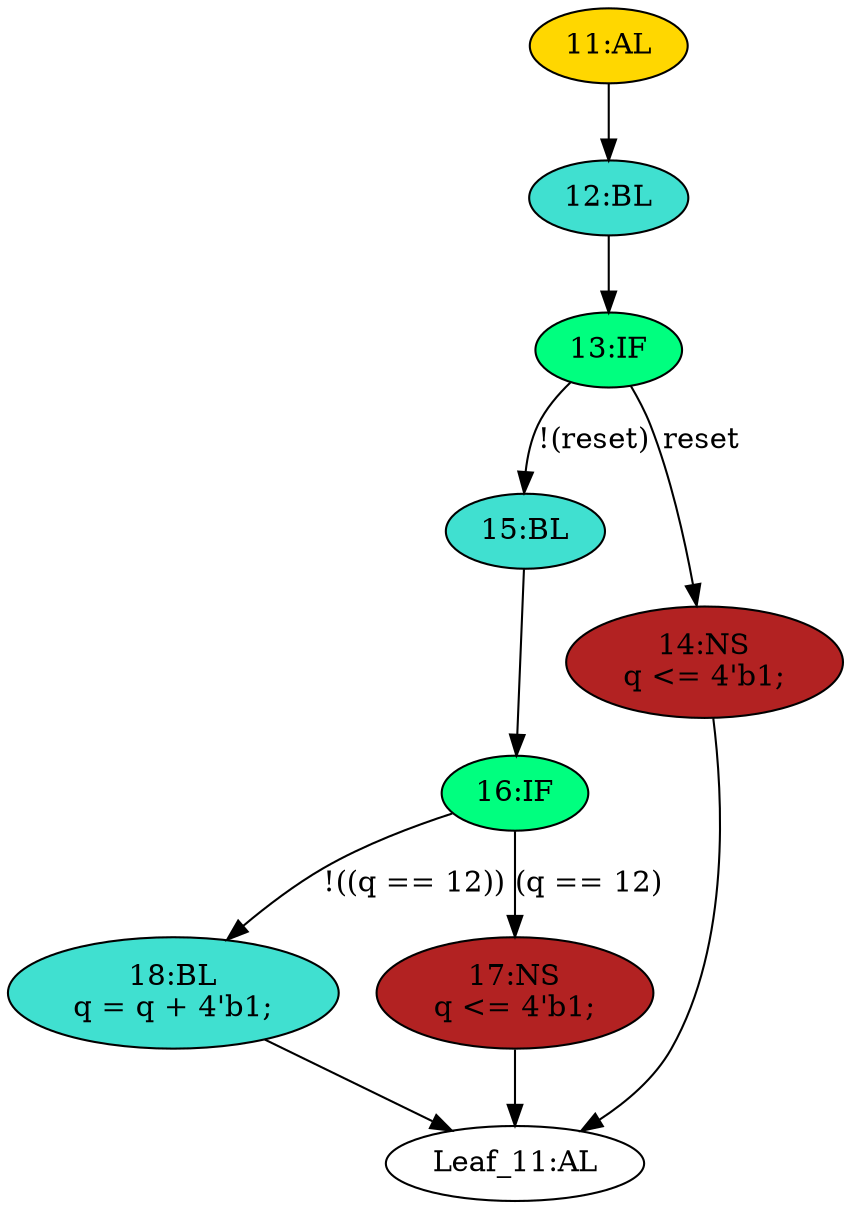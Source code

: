 strict digraph "" {
	node [label="\N"];
	"16:IF"	[ast="<pyverilog.vparser.ast.IfStatement object at 0x7fd0cb7f03d0>",
		fillcolor=springgreen,
		label="16:IF",
		statements="[]",
		style=filled,
		typ=IfStatement];
	"18:BL"	[ast="<pyverilog.vparser.ast.Block object at 0x7fd0cb7f0510>",
		fillcolor=turquoise,
		label="18:BL
q = q + 4'b1;",
		statements="[<pyverilog.vparser.ast.BlockingSubstitution object at 0x7fd0cb7f0550>]",
		style=filled,
		typ=Block];
	"16:IF" -> "18:BL"	[cond="['q']",
		label="!((q == 12))",
		lineno=16];
	"17:NS"	[ast="<pyverilog.vparser.ast.NonblockingSubstitution object at 0x7fd0cb7f0790>",
		fillcolor=firebrick,
		label="17:NS
q <= 4'b1;",
		statements="[<pyverilog.vparser.ast.NonblockingSubstitution object at 0x7fd0cb7f0790>]",
		style=filled,
		typ=NonblockingSubstitution];
	"16:IF" -> "17:NS"	[cond="['q']",
		label="(q == 12)",
		lineno=16];
	"13:IF"	[ast="<pyverilog.vparser.ast.IfStatement object at 0x7fd0cb7f0b90>",
		fillcolor=springgreen,
		label="13:IF",
		statements="[]",
		style=filled,
		typ=IfStatement];
	"15:BL"	[ast="<pyverilog.vparser.ast.Block object at 0x7fd0cb7f0bd0>",
		fillcolor=turquoise,
		label="15:BL",
		statements="[]",
		style=filled,
		typ=Block];
	"13:IF" -> "15:BL"	[cond="['reset']",
		label="!(reset)",
		lineno=13];
	"14:NS"	[ast="<pyverilog.vparser.ast.NonblockingSubstitution object at 0x7fd0cb7f0c10>",
		fillcolor=firebrick,
		label="14:NS
q <= 4'b1;",
		statements="[<pyverilog.vparser.ast.NonblockingSubstitution object at 0x7fd0cb7f0c10>]",
		style=filled,
		typ=NonblockingSubstitution];
	"13:IF" -> "14:NS"	[cond="['reset']",
		label=reset,
		lineno=13];
	"15:BL" -> "16:IF"	[cond="[]",
		lineno=None];
	"Leaf_11:AL"	[def_var="['q']",
		label="Leaf_11:AL"];
	"12:BL"	[ast="<pyverilog.vparser.ast.Block object at 0x7fd0cb7f0b50>",
		fillcolor=turquoise,
		label="12:BL",
		statements="[]",
		style=filled,
		typ=Block];
	"12:BL" -> "13:IF"	[cond="[]",
		lineno=None];
	"18:BL" -> "Leaf_11:AL"	[cond="[]",
		lineno=None];
	"17:NS" -> "Leaf_11:AL"	[cond="[]",
		lineno=None];
	"11:AL"	[ast="<pyverilog.vparser.ast.Always object at 0x7fd0cb7f09d0>",
		clk_sens=True,
		fillcolor=gold,
		label="11:AL",
		sens="['clk', 'reset']",
		statements="[]",
		style=filled,
		typ=Always,
		use_var="['reset', 'q']"];
	"11:AL" -> "12:BL"	[cond="[]",
		lineno=None];
	"14:NS" -> "Leaf_11:AL"	[cond="[]",
		lineno=None];
}
